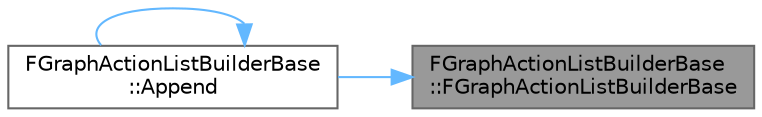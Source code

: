 digraph "FGraphActionListBuilderBase::FGraphActionListBuilderBase"
{
 // INTERACTIVE_SVG=YES
 // LATEX_PDF_SIZE
  bgcolor="transparent";
  edge [fontname=Helvetica,fontsize=10,labelfontname=Helvetica,labelfontsize=10];
  node [fontname=Helvetica,fontsize=10,shape=box,height=0.2,width=0.4];
  rankdir="RL";
  Node1 [id="Node000001",label="FGraphActionListBuilderBase\l::FGraphActionListBuilderBase",height=0.2,width=0.4,color="gray40", fillcolor="grey60", style="filled", fontcolor="black",tooltip=" "];
  Node1 -> Node2 [id="edge1_Node000001_Node000002",dir="back",color="steelblue1",style="solid",tooltip=" "];
  Node2 [id="Node000002",label="FGraphActionListBuilderBase\l::Append",height=0.2,width=0.4,color="grey40", fillcolor="white", style="filled",URL="$d6/d37/structFGraphActionListBuilderBase.html#a44daf5380435be78eede0c77b3418176",tooltip="Appends all the action entries from a different graph action builder."];
  Node2 -> Node2 [id="edge2_Node000002_Node000002",dir="back",color="steelblue1",style="solid",tooltip=" "];
}

